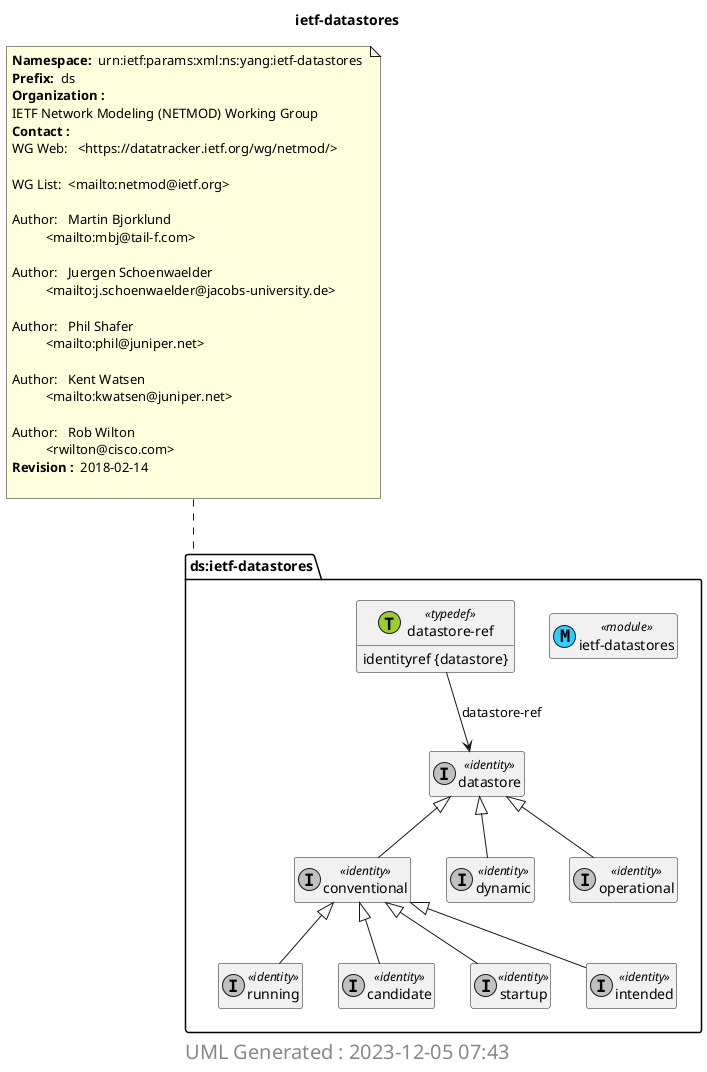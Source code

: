 'Download plantuml from http://plantuml.sourceforge.net/ 
'Generate png with java -jar plantuml.jar <file> 
'Output in img/<module>.png 
'If Java spits out memory error increase heap size with java -Xmx1024m  -jar plantuml.jar <file> 
@startuml img/ietf-datastores.png 
hide empty fields 
hide empty methods 
hide <<case>> circle
hide <<augment>> circle
hide <<choice>> circle
hide <<leafref>> stereotype
hide <<leafref>> circle
page 1x1 
Title ietf-datastores 
package "ds:ietf-datastores" as ds_ietf_datastores { 
} 
note top of ds_ietf_datastores : <b>Namespace: </b> urn:ietf:params:xml:ns:yang:ietf-datastores \n<b>Prefix: </b> ds \n<b>Organization : </b>\nIETF Network Modeling (NETMOD) Working Group \n<b>Contact : </b>\nWG Web:   <https://datatracker.ietf.org/wg/netmod/> \n \nWG List:  <mailto:netmod@ietf.org> \n \nAuthor:   Martin Bjorklund \n          <mailto:mbj@tail-f.com> \n \nAuthor:   Juergen Schoenwaelder \n          <mailto:j.schoenwaelder@jacobs-university.de> \n \nAuthor:   Phil Shafer \n          <mailto:phil@juniper.net> \n \nAuthor:   Kent Watsen \n          <mailto:kwatsen@juniper.net> \n \nAuthor:   Rob Wilton \n          <rwilton@cisco.com> \n<b>Revision : </b> 2018-02-14 \n
package "ds:ietf-datastores" as ds_ietf_datastores { 
class "ietf-datastores" as ietf_datastores << (M, #33CCFF) module>> 
class "datastore-ref" as ds_datastore_ref_typedef << (T, YellowGreen) typedef>>
ds_datastore_ref_typedef : identityref {datastore}
class "datastore" as ds_datastore_identity << (I,Silver) identity>> 
class "conventional" as ds_conventional_identity << (I,Silver) identity>> 
ds_datastore_identity <|-- ds_conventional_identity 
class "running" as ds_running_identity << (I,Silver) identity>> 
ds_conventional_identity <|-- ds_running_identity 
class "candidate" as ds_candidate_identity << (I,Silver) identity>> 
ds_conventional_identity <|-- ds_candidate_identity 
class "startup" as ds_startup_identity << (I,Silver) identity>> 
ds_conventional_identity <|-- ds_startup_identity 
class "intended" as ds_intended_identity << (I,Silver) identity>> 
ds_conventional_identity <|-- ds_intended_identity 
class "dynamic" as ds_dynamic_identity << (I,Silver) identity>> 
ds_datastore_identity <|-- ds_dynamic_identity 
class "operational" as ds_operational_identity << (I,Silver) identity>> 
ds_datastore_identity <|-- ds_operational_identity 
ds_datastore_ref_typedef-->ds_datastore_identity : datastore-ref
} 

center footer
 <size:20> UML Generated : 2023-12-05 07:43 </size>
 endfooter 
@enduml 
